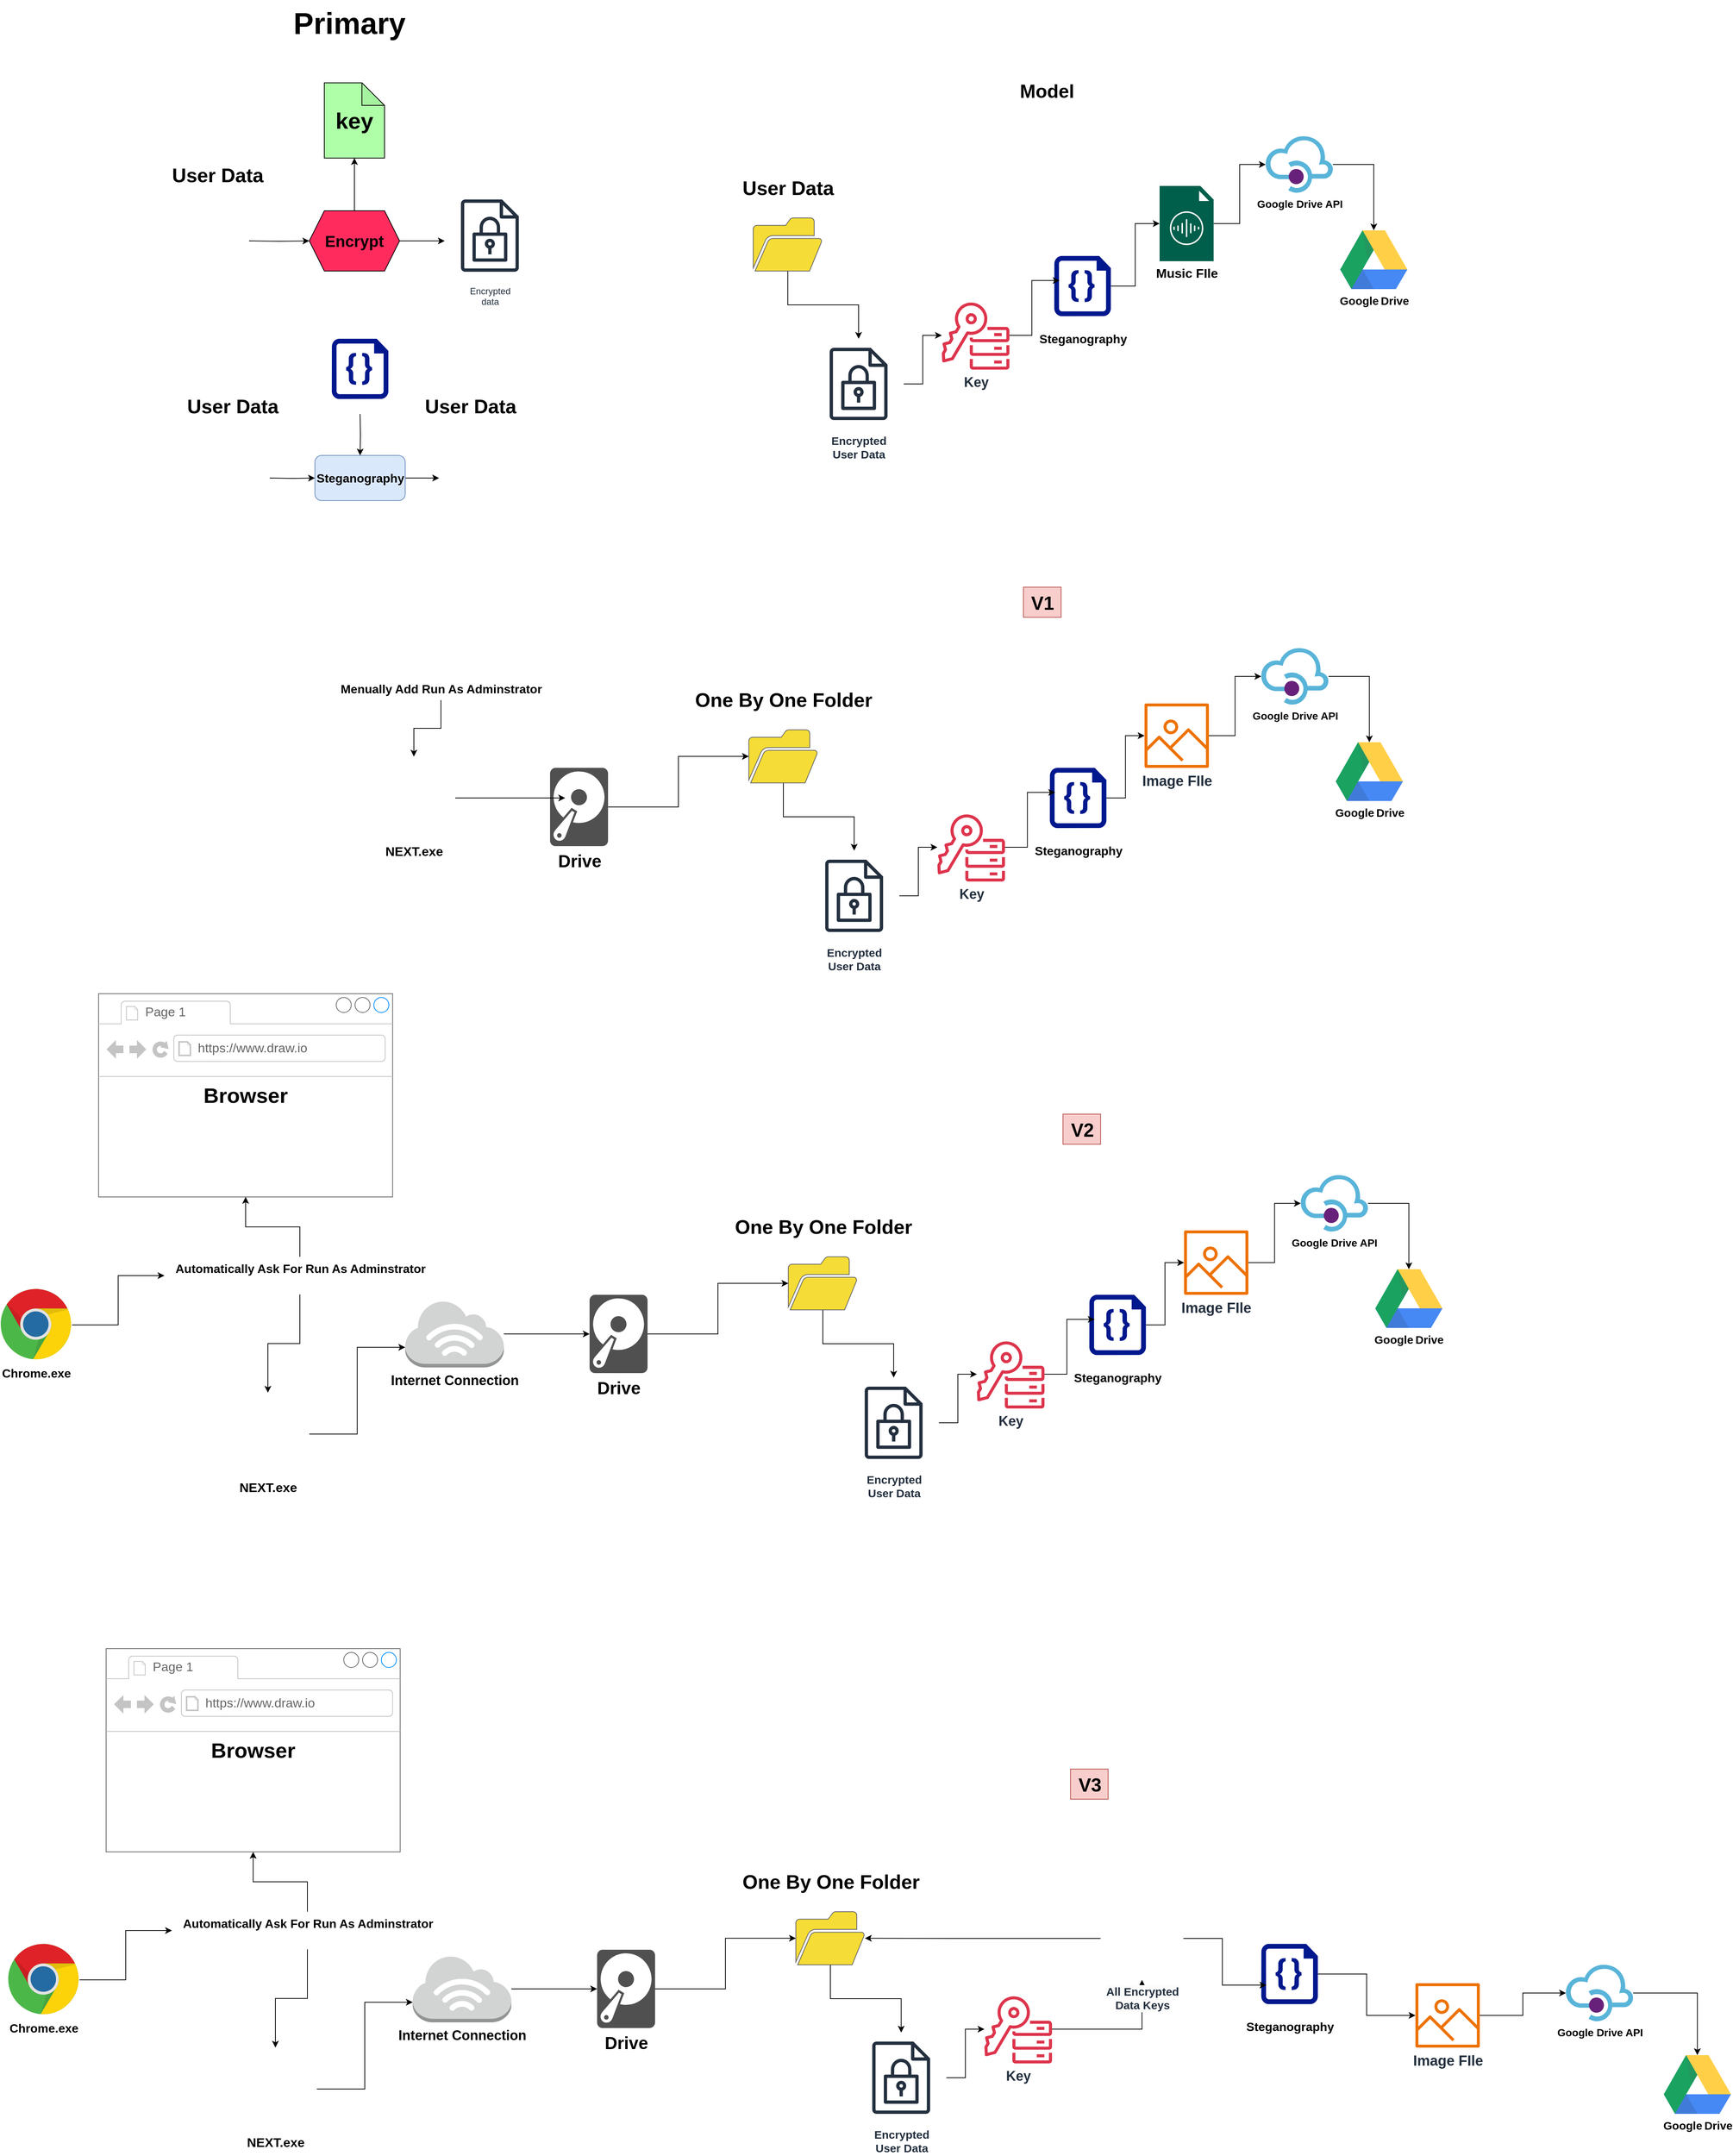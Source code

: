 <mxfile version="22.0.7" type="device">
  <diagram name="Page-1" id="-clLf1eDEEkG6juFfl46">
    <mxGraphModel dx="2788" dy="2098" grid="1" gridSize="10" guides="1" tooltips="1" connect="1" arrows="1" fold="1" page="1" pageScale="1" pageWidth="850" pageHeight="1100" math="0" shadow="0">
      <root>
        <mxCell id="0" />
        <mxCell id="1" parent="0" />
        <mxCell id="Fi1VEAa8KatOQCvsPIws-4" style="edgeStyle=orthogonalEdgeStyle;rounded=0;orthogonalLoop=1;jettySize=auto;html=1;exitX=1;exitY=0.5;exitDx=0;exitDy=0;entryX=0;entryY=0.5;entryDx=0;entryDy=0;" parent="1" target="Fi1VEAa8KatOQCvsPIws-3" edge="1">
          <mxGeometry relative="1" as="geometry">
            <mxPoint x="260" y="150" as="sourcePoint" />
          </mxGeometry>
        </mxCell>
        <mxCell id="Fi1VEAa8KatOQCvsPIws-5" style="edgeStyle=orthogonalEdgeStyle;rounded=0;orthogonalLoop=1;jettySize=auto;html=1;" parent="1" source="Fi1VEAa8KatOQCvsPIws-3" edge="1">
          <mxGeometry relative="1" as="geometry">
            <mxPoint x="400" y="40" as="targetPoint" />
          </mxGeometry>
        </mxCell>
        <mxCell id="-OoPqi2KjpX0J7DmixHS-4" value="" style="edgeStyle=orthogonalEdgeStyle;rounded=0;orthogonalLoop=1;jettySize=auto;html=1;" parent="1" source="Fi1VEAa8KatOQCvsPIws-3" edge="1">
          <mxGeometry relative="1" as="geometry">
            <mxPoint x="520.0" y="150" as="targetPoint" />
          </mxGeometry>
        </mxCell>
        <mxCell id="Fi1VEAa8KatOQCvsPIws-3" value="&lt;font style=&quot;font-size: 21px;&quot;&gt;&lt;b&gt;Encrypt&lt;/b&gt;&lt;/font&gt;" style="shape=hexagon;perimeter=hexagonPerimeter2;whiteSpace=wrap;html=1;fixedSize=1;fillColor=#FF2B5D;" parent="1" vertex="1">
          <mxGeometry x="340" y="110" width="120" height="80" as="geometry" />
        </mxCell>
        <mxCell id="Fi1VEAa8KatOQCvsPIws-8" value="&lt;font style=&quot;font-size: 30px;&quot;&gt;&lt;b&gt;key&lt;/b&gt;&lt;/font&gt;" style="shape=note;whiteSpace=wrap;html=1;backgroundOutline=1;darkOpacity=0.05;fillColor=#AEFFA8;" parent="1" vertex="1">
          <mxGeometry x="360" y="-60" width="80" height="100" as="geometry" />
        </mxCell>
        <mxCell id="-OoPqi2KjpX0J7DmixHS-9" value="" style="edgeStyle=orthogonalEdgeStyle;rounded=0;orthogonalLoop=1;jettySize=auto;html=1;" parent="1" target="-OoPqi2KjpX0J7DmixHS-8" edge="1">
          <mxGeometry relative="1" as="geometry">
            <mxPoint x="287.5" y="465" as="sourcePoint" />
          </mxGeometry>
        </mxCell>
        <mxCell id="-OoPqi2KjpX0J7DmixHS-10" value="" style="edgeStyle=orthogonalEdgeStyle;rounded=0;orthogonalLoop=1;jettySize=auto;html=1;" parent="1" target="-OoPqi2KjpX0J7DmixHS-8" edge="1">
          <mxGeometry relative="1" as="geometry">
            <mxPoint x="407.5" y="380" as="sourcePoint" />
          </mxGeometry>
        </mxCell>
        <mxCell id="-OoPqi2KjpX0J7DmixHS-12" value="" style="edgeStyle=orthogonalEdgeStyle;rounded=0;orthogonalLoop=1;jettySize=auto;html=1;" parent="1" source="-OoPqi2KjpX0J7DmixHS-8" edge="1">
          <mxGeometry relative="1" as="geometry">
            <mxPoint x="512.5" y="465" as="targetPoint" />
          </mxGeometry>
        </mxCell>
        <mxCell id="-OoPqi2KjpX0J7DmixHS-8" value="&lt;b&gt;&lt;font style=&quot;font-size: 16px;&quot;&gt;Steganography&lt;/font&gt;&lt;/b&gt;" style="rounded=1;whiteSpace=wrap;html=1;fillColor=#dae8fc;strokeColor=#6c8ebf;" parent="1" vertex="1">
          <mxGeometry x="347.5" y="435" width="120" height="60" as="geometry" />
        </mxCell>
        <mxCell id="-OoPqi2KjpX0J7DmixHS-13" value="" style="shape=image;html=1;verticalAlign=top;verticalLabelPosition=bottom;labelBackgroundColor=#ffffff;imageAspect=0;aspect=fixed;image=https://cdn2.iconfinder.com/data/icons/boxicons-solid-vol-2/24/bxs-file-png-128.png" parent="1" vertex="1">
          <mxGeometry x="159.5" y="77" width="128" height="128" as="geometry" />
        </mxCell>
        <mxCell id="-OoPqi2KjpX0J7DmixHS-14" value="&lt;font style=&quot;font-size: 26px;&quot;&gt;&lt;b&gt;User Data&lt;/b&gt;&lt;/font&gt;" style="text;html=1;align=center;verticalAlign=middle;resizable=0;points=[];autosize=1;strokeColor=none;fillColor=none;" parent="1" vertex="1">
          <mxGeometry x="147.5" y="43" width="140" height="40" as="geometry" />
        </mxCell>
        <mxCell id="-OoPqi2KjpX0J7DmixHS-16" value="Encrypted&#xa;data" style="sketch=0;outlineConnect=0;fontColor=#232F3E;gradientColor=none;strokeColor=#232F3E;fillColor=#ffffff;dashed=0;verticalLabelPosition=bottom;verticalAlign=top;align=center;html=1;fontSize=12;fontStyle=0;aspect=fixed;shape=mxgraph.aws4.resourceIcon;resIcon=mxgraph.aws4.encrypted_data;" parent="1" vertex="1">
          <mxGeometry x="520" y="83" width="120" height="120" as="geometry" />
        </mxCell>
        <mxCell id="-OoPqi2KjpX0J7DmixHS-19" value="" style="shape=image;html=1;verticalAlign=top;verticalLabelPosition=bottom;labelBackgroundColor=#ffffff;imageAspect=0;aspect=fixed;image=https://cdn2.iconfinder.com/data/icons/boxicons-solid-vol-2/24/bxs-file-png-128.png" parent="1" vertex="1">
          <mxGeometry x="180" y="390" width="128" height="128" as="geometry" />
        </mxCell>
        <mxCell id="-OoPqi2KjpX0J7DmixHS-20" value="&lt;font style=&quot;font-size: 26px;&quot;&gt;&lt;b&gt;User Data&lt;/b&gt;&lt;/font&gt;" style="text;html=1;align=center;verticalAlign=middle;resizable=0;points=[];autosize=1;strokeColor=none;fillColor=none;" parent="1" vertex="1">
          <mxGeometry x="168" y="350" width="140" height="40" as="geometry" />
        </mxCell>
        <mxCell id="-OoPqi2KjpX0J7DmixHS-21" value="" style="sketch=0;aspect=fixed;pointerEvents=1;shadow=0;dashed=0;html=1;strokeColor=none;labelPosition=center;verticalLabelPosition=bottom;verticalAlign=top;align=center;fillColor=#00188D;shape=mxgraph.azure.code_file" parent="1" vertex="1">
          <mxGeometry x="369.9" y="280" width="75.2" height="80" as="geometry" />
        </mxCell>
        <mxCell id="-OoPqi2KjpX0J7DmixHS-22" value="" style="shape=image;html=1;verticalAlign=top;verticalLabelPosition=bottom;labelBackgroundColor=#ffffff;imageAspect=0;aspect=fixed;image=https://cdn2.iconfinder.com/data/icons/boxicons-solid-vol-2/24/bxs-file-png-128.png" parent="1" vertex="1">
          <mxGeometry x="496" y="390" width="128" height="128" as="geometry" />
        </mxCell>
        <mxCell id="-OoPqi2KjpX0J7DmixHS-23" value="&lt;font style=&quot;font-size: 26px;&quot;&gt;&lt;b&gt;User Data&lt;/b&gt;&lt;/font&gt;" style="text;html=1;align=center;verticalAlign=middle;resizable=0;points=[];autosize=1;strokeColor=none;fillColor=none;" parent="1" vertex="1">
          <mxGeometry x="484" y="350" width="140" height="40" as="geometry" />
        </mxCell>
        <mxCell id="-OoPqi2KjpX0J7DmixHS-24" value="&lt;span style=&quot;font-size: 25px;&quot;&gt;&lt;b&gt;Model&lt;br&gt;&lt;/b&gt;&lt;/span&gt;" style="text;html=1;align=center;verticalAlign=middle;resizable=0;points=[];autosize=1;strokeColor=none;fillColor=none;" parent="1" vertex="1">
          <mxGeometry x="1270" y="-70" width="100" height="40" as="geometry" />
        </mxCell>
        <mxCell id="-OoPqi2KjpX0J7DmixHS-27" value="&lt;font style=&quot;font-size: 26px;&quot;&gt;&lt;b&gt;User Data&lt;/b&gt;&lt;/font&gt;" style="text;html=1;align=center;verticalAlign=middle;resizable=0;points=[];autosize=1;strokeColor=none;fillColor=none;" parent="1" vertex="1">
          <mxGeometry x="905.9" y="60" width="140" height="40" as="geometry" />
        </mxCell>
        <mxCell id="B8PgsjI4pzTaqiPIlNJ4-8" style="edgeStyle=orthogonalEdgeStyle;rounded=0;orthogonalLoop=1;jettySize=auto;html=1;" parent="1" source="-OoPqi2KjpX0J7DmixHS-28" target="B8PgsjI4pzTaqiPIlNJ4-2" edge="1">
          <mxGeometry relative="1" as="geometry" />
        </mxCell>
        <mxCell id="-OoPqi2KjpX0J7DmixHS-28" value="&lt;b style=&quot;font-size: 15px;&quot;&gt;Encrypted&lt;br&gt;User Data&lt;br&gt;&lt;/b&gt;" style="sketch=0;outlineConnect=0;fontColor=#232F3E;gradientColor=none;strokeColor=#232F3E;fillColor=#ffffff;dashed=0;verticalLabelPosition=bottom;verticalAlign=top;align=center;html=1;fontSize=12;fontStyle=0;aspect=fixed;shape=mxgraph.aws4.resourceIcon;resIcon=mxgraph.aws4.encrypted_data;" parent="1" vertex="1">
          <mxGeometry x="1010" y="280" width="120" height="120" as="geometry" />
        </mxCell>
        <mxCell id="B8PgsjI4pzTaqiPIlNJ4-11" style="edgeStyle=orthogonalEdgeStyle;rounded=0;orthogonalLoop=1;jettySize=auto;html=1;" parent="1" source="-OoPqi2KjpX0J7DmixHS-30" target="B8PgsjI4pzTaqiPIlNJ4-10" edge="1">
          <mxGeometry relative="1" as="geometry" />
        </mxCell>
        <mxCell id="-OoPqi2KjpX0J7DmixHS-30" value="&lt;br&gt;&lt;b style=&quot;border-color: var(--border-color); color: rgb(0, 0, 0); font-family: Helvetica; font-size: 12px; font-style: normal; font-variant-ligatures: normal; font-variant-caps: normal; letter-spacing: normal; orphans: 2; text-align: center; text-indent: 0px; text-transform: none; widows: 2; word-spacing: 0px; -webkit-text-stroke-width: 0px; background-color: rgb(251, 251, 251); text-decoration-thickness: initial; text-decoration-style: initial; text-decoration-color: initial;&quot;&gt;&lt;font style=&quot;border-color: var(--border-color); font-size: 16px;&quot;&gt;Steganography&lt;/font&gt;&lt;/b&gt;" style="sketch=0;aspect=fixed;pointerEvents=1;shadow=0;dashed=0;html=1;strokeColor=none;labelPosition=center;verticalLabelPosition=bottom;verticalAlign=top;align=center;fillColor=#00188D;shape=mxgraph.azure.code_file" parent="1" vertex="1">
          <mxGeometry x="1330" y="170" width="75.2" height="80" as="geometry" />
        </mxCell>
        <mxCell id="B8PgsjI4pzTaqiPIlNJ4-9" style="edgeStyle=orthogonalEdgeStyle;rounded=0;orthogonalLoop=1;jettySize=auto;html=1;entryX=0.094;entryY=0.408;entryDx=0;entryDy=0;entryPerimeter=0;" parent="1" source="B8PgsjI4pzTaqiPIlNJ4-2" target="-OoPqi2KjpX0J7DmixHS-30" edge="1">
          <mxGeometry relative="1" as="geometry">
            <mxPoint x="1225.5" y="130" as="targetPoint" />
          </mxGeometry>
        </mxCell>
        <mxCell id="B8PgsjI4pzTaqiPIlNJ4-2" value="&lt;span style=&quot;font-size: 18px;&quot;&gt;&lt;b&gt;Key&lt;/b&gt;&lt;/span&gt;" style="sketch=0;outlineConnect=0;fontColor=#232F3E;gradientColor=none;fillColor=#DD344C;strokeColor=none;dashed=0;verticalLabelPosition=bottom;verticalAlign=top;align=center;html=1;fontSize=12;fontStyle=0;aspect=fixed;pointerEvents=1;shape=mxgraph.aws4.key_management_service_external_key_store;" parent="1" vertex="1">
          <mxGeometry x="1180" y="230" width="91" height="91" as="geometry" />
        </mxCell>
        <mxCell id="m_yjS75Oey8v7s3om1p4-1" style="edgeStyle=orthogonalEdgeStyle;rounded=0;orthogonalLoop=1;jettySize=auto;html=1;" parent="1" source="B8PgsjI4pzTaqiPIlNJ4-10" target="B8PgsjI4pzTaqiPIlNJ4-12" edge="1">
          <mxGeometry relative="1" as="geometry" />
        </mxCell>
        <mxCell id="B8PgsjI4pzTaqiPIlNJ4-10" value="&lt;b&gt;&lt;font style=&quot;font-size: 17px;&quot;&gt;Music FIle&lt;/font&gt;&lt;/b&gt;" style="sketch=0;pointerEvents=1;shadow=0;dashed=0;html=1;strokeColor=none;fillColor=#005F4B;labelPosition=center;verticalLabelPosition=bottom;verticalAlign=top;align=center;outlineConnect=0;shape=mxgraph.veeam2.audio_file;" parent="1" vertex="1">
          <mxGeometry x="1470" y="77" width="71.79" height="100" as="geometry" />
        </mxCell>
        <mxCell id="m_yjS75Oey8v7s3om1p4-3" style="edgeStyle=orthogonalEdgeStyle;rounded=0;orthogonalLoop=1;jettySize=auto;html=1;" parent="1" source="B8PgsjI4pzTaqiPIlNJ4-12" target="m_yjS75Oey8v7s3om1p4-2" edge="1">
          <mxGeometry relative="1" as="geometry" />
        </mxCell>
        <mxCell id="B8PgsjI4pzTaqiPIlNJ4-12" value="&lt;b&gt;&lt;font style=&quot;font-size: 14px;&quot;&gt;Google Drive API&lt;/font&gt;&lt;/b&gt;" style="image;sketch=0;aspect=fixed;html=1;points=[];align=center;fontSize=12;image=img/lib/mscae/API_Management.svg;" parent="1" vertex="1">
          <mxGeometry x="1611" y="11" width="89.29" height="75" as="geometry" />
        </mxCell>
        <mxCell id="m_yjS75Oey8v7s3om1p4-2" value="&lt;b&gt;&lt;font style=&quot;font-size: 15px;&quot;&gt;Google&lt;/font&gt;&lt;font size=&quot;1&quot; style=&quot;&quot;&gt; &lt;/font&gt;&lt;font style=&quot;font-size: 15px;&quot;&gt;Drive&lt;/font&gt;&lt;/b&gt;" style="dashed=0;outlineConnect=0;html=1;align=center;labelPosition=center;verticalLabelPosition=bottom;verticalAlign=top;shape=mxgraph.weblogos.google_drive" parent="1" vertex="1">
          <mxGeometry x="1710" y="136" width="89.3" height="78" as="geometry" />
        </mxCell>
        <mxCell id="u2ZIEMa_aCcwXYJDqzPm-2" style="edgeStyle=orthogonalEdgeStyle;rounded=0;orthogonalLoop=1;jettySize=auto;html=1;" parent="1" source="u2ZIEMa_aCcwXYJDqzPm-1" target="-OoPqi2KjpX0J7DmixHS-28" edge="1">
          <mxGeometry relative="1" as="geometry" />
        </mxCell>
        <mxCell id="u2ZIEMa_aCcwXYJDqzPm-1" value="" style="sketch=0;pointerEvents=1;shadow=0;dashed=0;html=1;strokeColor=#666666;fillColor=#F5DC36;labelPosition=center;verticalLabelPosition=bottom;verticalAlign=top;outlineConnect=0;align=center;shape=mxgraph.office.concepts.folder_open;fontColor=#333333;" parent="1" vertex="1">
          <mxGeometry x="930" y="119.5" width="91.81" height="70.5" as="geometry" />
        </mxCell>
        <mxCell id="R-Ji7351PkL93z1LYaUc-1" value="&lt;span style=&quot;font-size: 25px;&quot;&gt;&lt;b&gt;V1&lt;br&gt;&lt;/b&gt;&lt;/span&gt;" style="text;html=1;align=center;verticalAlign=middle;resizable=0;points=[];autosize=1;strokeColor=#b85450;fillColor=#f8cecc;" parent="1" vertex="1">
          <mxGeometry x="1289.1" y="610" width="50" height="40" as="geometry" />
        </mxCell>
        <mxCell id="R-Ji7351PkL93z1LYaUc-2" value="&lt;span style=&quot;font-size: 26px;&quot;&gt;&lt;b&gt;One By One Folder&lt;/b&gt;&lt;/span&gt;" style="text;html=1;align=center;verticalAlign=middle;resizable=0;points=[];autosize=1;strokeColor=none;fillColor=none;" parent="1" vertex="1">
          <mxGeometry x="840" y="740" width="260" height="40" as="geometry" />
        </mxCell>
        <mxCell id="R-Ji7351PkL93z1LYaUc-3" style="edgeStyle=orthogonalEdgeStyle;rounded=0;orthogonalLoop=1;jettySize=auto;html=1;" parent="1" source="R-Ji7351PkL93z1LYaUc-4" target="R-Ji7351PkL93z1LYaUc-8" edge="1">
          <mxGeometry relative="1" as="geometry" />
        </mxCell>
        <mxCell id="R-Ji7351PkL93z1LYaUc-4" value="&lt;b style=&quot;font-size: 15px;&quot;&gt;Encrypted&lt;br&gt;User Data&lt;br&gt;&lt;/b&gt;" style="sketch=0;outlineConnect=0;fontColor=#232F3E;gradientColor=none;strokeColor=#232F3E;fillColor=#ffffff;dashed=0;verticalLabelPosition=bottom;verticalAlign=top;align=center;html=1;fontSize=12;fontStyle=0;aspect=fixed;shape=mxgraph.aws4.resourceIcon;resIcon=mxgraph.aws4.encrypted_data;" parent="1" vertex="1">
          <mxGeometry x="1004.1" y="960" width="120" height="120" as="geometry" />
        </mxCell>
        <mxCell id="R-Ji7351PkL93z1LYaUc-20" style="edgeStyle=orthogonalEdgeStyle;rounded=0;orthogonalLoop=1;jettySize=auto;html=1;" parent="1" source="R-Ji7351PkL93z1LYaUc-6" target="R-Ji7351PkL93z1LYaUc-18" edge="1">
          <mxGeometry relative="1" as="geometry" />
        </mxCell>
        <mxCell id="R-Ji7351PkL93z1LYaUc-6" value="&lt;br&gt;&lt;b style=&quot;border-color: var(--border-color); color: rgb(0, 0, 0); font-family: Helvetica; font-size: 12px; font-style: normal; font-variant-ligatures: normal; font-variant-caps: normal; letter-spacing: normal; orphans: 2; text-align: center; text-indent: 0px; text-transform: none; widows: 2; word-spacing: 0px; -webkit-text-stroke-width: 0px; background-color: rgb(251, 251, 251); text-decoration-thickness: initial; text-decoration-style: initial; text-decoration-color: initial;&quot;&gt;&lt;font style=&quot;border-color: var(--border-color); font-size: 16px;&quot;&gt;Steganography&lt;/font&gt;&lt;/b&gt;" style="sketch=0;aspect=fixed;pointerEvents=1;shadow=0;dashed=0;html=1;strokeColor=none;labelPosition=center;verticalLabelPosition=bottom;verticalAlign=top;align=center;fillColor=#00188D;shape=mxgraph.azure.code_file" parent="1" vertex="1">
          <mxGeometry x="1324.1" y="850" width="75.2" height="80" as="geometry" />
        </mxCell>
        <mxCell id="R-Ji7351PkL93z1LYaUc-7" style="edgeStyle=orthogonalEdgeStyle;rounded=0;orthogonalLoop=1;jettySize=auto;html=1;entryX=0.094;entryY=0.408;entryDx=0;entryDy=0;entryPerimeter=0;" parent="1" source="R-Ji7351PkL93z1LYaUc-8" target="R-Ji7351PkL93z1LYaUc-6" edge="1">
          <mxGeometry relative="1" as="geometry">
            <mxPoint x="1219.6" y="810" as="targetPoint" />
          </mxGeometry>
        </mxCell>
        <mxCell id="R-Ji7351PkL93z1LYaUc-8" value="&lt;span style=&quot;font-size: 18px;&quot;&gt;&lt;b&gt;Key&lt;/b&gt;&lt;/span&gt;" style="sketch=0;outlineConnect=0;fontColor=#232F3E;gradientColor=none;fillColor=#DD344C;strokeColor=none;dashed=0;verticalLabelPosition=bottom;verticalAlign=top;align=center;html=1;fontSize=12;fontStyle=0;aspect=fixed;pointerEvents=1;shape=mxgraph.aws4.key_management_service_external_key_store;" parent="1" vertex="1">
          <mxGeometry x="1174.1" y="910" width="91" height="91" as="geometry" />
        </mxCell>
        <mxCell id="R-Ji7351PkL93z1LYaUc-11" style="edgeStyle=orthogonalEdgeStyle;rounded=0;orthogonalLoop=1;jettySize=auto;html=1;" parent="1" source="R-Ji7351PkL93z1LYaUc-12" target="R-Ji7351PkL93z1LYaUc-13" edge="1">
          <mxGeometry relative="1" as="geometry" />
        </mxCell>
        <mxCell id="R-Ji7351PkL93z1LYaUc-12" value="&lt;b&gt;&lt;font style=&quot;font-size: 14px;&quot;&gt;Google Drive API&lt;/font&gt;&lt;/b&gt;" style="image;sketch=0;aspect=fixed;html=1;points=[];align=center;fontSize=12;image=img/lib/mscae/API_Management.svg;" parent="1" vertex="1">
          <mxGeometry x="1605.1" y="691" width="89.29" height="75" as="geometry" />
        </mxCell>
        <mxCell id="R-Ji7351PkL93z1LYaUc-13" value="&lt;b&gt;&lt;font style=&quot;font-size: 15px;&quot;&gt;Google&lt;/font&gt;&lt;font size=&quot;1&quot; style=&quot;&quot;&gt; &lt;/font&gt;&lt;font style=&quot;font-size: 15px;&quot;&gt;Drive&lt;/font&gt;&lt;/b&gt;" style="dashed=0;outlineConnect=0;html=1;align=center;labelPosition=center;verticalLabelPosition=bottom;verticalAlign=top;shape=mxgraph.weblogos.google_drive" parent="1" vertex="1">
          <mxGeometry x="1704.1" y="816" width="89.3" height="78" as="geometry" />
        </mxCell>
        <mxCell id="R-Ji7351PkL93z1LYaUc-14" style="edgeStyle=orthogonalEdgeStyle;rounded=0;orthogonalLoop=1;jettySize=auto;html=1;" parent="1" source="R-Ji7351PkL93z1LYaUc-15" target="R-Ji7351PkL93z1LYaUc-4" edge="1">
          <mxGeometry relative="1" as="geometry" />
        </mxCell>
        <mxCell id="R-Ji7351PkL93z1LYaUc-15" value="" style="sketch=0;pointerEvents=1;shadow=0;dashed=0;html=1;strokeColor=#666666;fillColor=#F5DC36;labelPosition=center;verticalLabelPosition=bottom;verticalAlign=top;outlineConnect=0;align=center;shape=mxgraph.office.concepts.folder_open;fontColor=#333333;" parent="1" vertex="1">
          <mxGeometry x="924.1" y="799.5" width="91.81" height="70.5" as="geometry" />
        </mxCell>
        <mxCell id="R-Ji7351PkL93z1LYaUc-17" style="edgeStyle=orthogonalEdgeStyle;rounded=0;orthogonalLoop=1;jettySize=auto;html=1;" parent="1" source="R-Ji7351PkL93z1LYaUc-16" target="R-Ji7351PkL93z1LYaUc-15" edge="1">
          <mxGeometry relative="1" as="geometry" />
        </mxCell>
        <mxCell id="R-Ji7351PkL93z1LYaUc-16" value="&lt;b&gt;&lt;font style=&quot;font-size: 23px;&quot;&gt;Drive&lt;/font&gt;&lt;/b&gt;" style="sketch=0;pointerEvents=1;shadow=0;dashed=0;html=1;strokeColor=none;fillColor=#505050;labelPosition=center;verticalLabelPosition=bottom;verticalAlign=top;outlineConnect=0;align=center;shape=mxgraph.office.devices.hard_disk;" parent="1" vertex="1">
          <mxGeometry x="660" y="850" width="77.04" height="104" as="geometry" />
        </mxCell>
        <mxCell id="R-Ji7351PkL93z1LYaUc-21" style="edgeStyle=orthogonalEdgeStyle;rounded=0;orthogonalLoop=1;jettySize=auto;html=1;" parent="1" source="R-Ji7351PkL93z1LYaUc-18" target="R-Ji7351PkL93z1LYaUc-12" edge="1">
          <mxGeometry relative="1" as="geometry" />
        </mxCell>
        <mxCell id="R-Ji7351PkL93z1LYaUc-18" value="&lt;b&gt;&lt;font style=&quot;font-size: 19px;&quot;&gt;Image FIle&lt;/font&gt;&lt;/b&gt;" style="sketch=0;outlineConnect=0;fontColor=#232F3E;gradientColor=none;fillColor=#ED7100;strokeColor=none;dashed=0;verticalLabelPosition=bottom;verticalAlign=top;align=center;html=1;fontSize=12;fontStyle=0;aspect=fixed;pointerEvents=1;shape=mxgraph.aws4.container_registry_image;" parent="1" vertex="1">
          <mxGeometry x="1450" y="764.5" width="85.5" height="85.5" as="geometry" />
        </mxCell>
        <mxCell id="R-Ji7351PkL93z1LYaUc-24" value="&lt;span style=&quot;font-size: 25px;&quot;&gt;&lt;b&gt;V2&lt;br&gt;&lt;/b&gt;&lt;/span&gt;" style="text;html=1;align=center;verticalAlign=middle;resizable=0;points=[];autosize=1;strokeColor=#b85450;fillColor=#f8cecc;" parent="1" vertex="1">
          <mxGeometry x="1341.6" y="1310" width="50" height="40" as="geometry" />
        </mxCell>
        <mxCell id="R-Ji7351PkL93z1LYaUc-25" value="&lt;span style=&quot;font-size: 26px;&quot;&gt;&lt;b&gt;One By One Folder&lt;/b&gt;&lt;/span&gt;" style="text;html=1;align=center;verticalAlign=middle;resizable=0;points=[];autosize=1;strokeColor=none;fillColor=none;" parent="1" vertex="1">
          <mxGeometry x="892.5" y="1440" width="260" height="40" as="geometry" />
        </mxCell>
        <mxCell id="R-Ji7351PkL93z1LYaUc-26" style="edgeStyle=orthogonalEdgeStyle;rounded=0;orthogonalLoop=1;jettySize=auto;html=1;" parent="1" source="R-Ji7351PkL93z1LYaUc-27" target="R-Ji7351PkL93z1LYaUc-31" edge="1">
          <mxGeometry relative="1" as="geometry" />
        </mxCell>
        <mxCell id="R-Ji7351PkL93z1LYaUc-27" value="&lt;b style=&quot;font-size: 15px;&quot;&gt;Encrypted&lt;br&gt;User Data&lt;br&gt;&lt;/b&gt;" style="sketch=0;outlineConnect=0;fontColor=#232F3E;gradientColor=none;strokeColor=#232F3E;fillColor=#ffffff;dashed=0;verticalLabelPosition=bottom;verticalAlign=top;align=center;html=1;fontSize=12;fontStyle=0;aspect=fixed;shape=mxgraph.aws4.resourceIcon;resIcon=mxgraph.aws4.encrypted_data;" parent="1" vertex="1">
          <mxGeometry x="1056.6" y="1660" width="120" height="120" as="geometry" />
        </mxCell>
        <mxCell id="R-Ji7351PkL93z1LYaUc-28" style="edgeStyle=orthogonalEdgeStyle;rounded=0;orthogonalLoop=1;jettySize=auto;html=1;" parent="1" source="R-Ji7351PkL93z1LYaUc-29" target="R-Ji7351PkL93z1LYaUc-40" edge="1">
          <mxGeometry relative="1" as="geometry" />
        </mxCell>
        <mxCell id="R-Ji7351PkL93z1LYaUc-29" value="&lt;br&gt;&lt;b style=&quot;border-color: var(--border-color); color: rgb(0, 0, 0); font-family: Helvetica; font-size: 12px; font-style: normal; font-variant-ligatures: normal; font-variant-caps: normal; letter-spacing: normal; orphans: 2; text-align: center; text-indent: 0px; text-transform: none; widows: 2; word-spacing: 0px; -webkit-text-stroke-width: 0px; background-color: rgb(251, 251, 251); text-decoration-thickness: initial; text-decoration-style: initial; text-decoration-color: initial;&quot;&gt;&lt;font style=&quot;border-color: var(--border-color); font-size: 16px;&quot;&gt;Steganography&lt;/font&gt;&lt;/b&gt;" style="sketch=0;aspect=fixed;pointerEvents=1;shadow=0;dashed=0;html=1;strokeColor=none;labelPosition=center;verticalLabelPosition=bottom;verticalAlign=top;align=center;fillColor=#00188D;shape=mxgraph.azure.code_file" parent="1" vertex="1">
          <mxGeometry x="1376.6" y="1550" width="75.2" height="80" as="geometry" />
        </mxCell>
        <mxCell id="R-Ji7351PkL93z1LYaUc-30" style="edgeStyle=orthogonalEdgeStyle;rounded=0;orthogonalLoop=1;jettySize=auto;html=1;entryX=0.094;entryY=0.408;entryDx=0;entryDy=0;entryPerimeter=0;" parent="1" source="R-Ji7351PkL93z1LYaUc-31" target="R-Ji7351PkL93z1LYaUc-29" edge="1">
          <mxGeometry relative="1" as="geometry">
            <mxPoint x="1272.1" y="1510" as="targetPoint" />
          </mxGeometry>
        </mxCell>
        <mxCell id="R-Ji7351PkL93z1LYaUc-31" value="&lt;span style=&quot;font-size: 18px;&quot;&gt;&lt;b&gt;Key&lt;/b&gt;&lt;/span&gt;" style="sketch=0;outlineConnect=0;fontColor=#232F3E;gradientColor=none;fillColor=#DD344C;strokeColor=none;dashed=0;verticalLabelPosition=bottom;verticalAlign=top;align=center;html=1;fontSize=12;fontStyle=0;aspect=fixed;pointerEvents=1;shape=mxgraph.aws4.key_management_service_external_key_store;" parent="1" vertex="1">
          <mxGeometry x="1226.6" y="1610" width="91" height="91" as="geometry" />
        </mxCell>
        <mxCell id="R-Ji7351PkL93z1LYaUc-32" style="edgeStyle=orthogonalEdgeStyle;rounded=0;orthogonalLoop=1;jettySize=auto;html=1;" parent="1" source="R-Ji7351PkL93z1LYaUc-33" target="R-Ji7351PkL93z1LYaUc-34" edge="1">
          <mxGeometry relative="1" as="geometry" />
        </mxCell>
        <mxCell id="R-Ji7351PkL93z1LYaUc-33" value="&lt;b&gt;&lt;font style=&quot;font-size: 14px;&quot;&gt;Google Drive API&lt;/font&gt;&lt;/b&gt;" style="image;sketch=0;aspect=fixed;html=1;points=[];align=center;fontSize=12;image=img/lib/mscae/API_Management.svg;" parent="1" vertex="1">
          <mxGeometry x="1657.6" y="1391" width="89.29" height="75" as="geometry" />
        </mxCell>
        <mxCell id="R-Ji7351PkL93z1LYaUc-34" value="&lt;b&gt;&lt;font style=&quot;font-size: 15px;&quot;&gt;Google&lt;/font&gt;&lt;font size=&quot;1&quot; style=&quot;&quot;&gt; &lt;/font&gt;&lt;font style=&quot;font-size: 15px;&quot;&gt;Drive&lt;/font&gt;&lt;/b&gt;" style="dashed=0;outlineConnect=0;html=1;align=center;labelPosition=center;verticalLabelPosition=bottom;verticalAlign=top;shape=mxgraph.weblogos.google_drive" parent="1" vertex="1">
          <mxGeometry x="1756.6" y="1516" width="89.3" height="78" as="geometry" />
        </mxCell>
        <mxCell id="R-Ji7351PkL93z1LYaUc-35" style="edgeStyle=orthogonalEdgeStyle;rounded=0;orthogonalLoop=1;jettySize=auto;html=1;" parent="1" source="R-Ji7351PkL93z1LYaUc-36" target="R-Ji7351PkL93z1LYaUc-27" edge="1">
          <mxGeometry relative="1" as="geometry" />
        </mxCell>
        <mxCell id="R-Ji7351PkL93z1LYaUc-36" value="" style="sketch=0;pointerEvents=1;shadow=0;dashed=0;html=1;strokeColor=#666666;fillColor=#F5DC36;labelPosition=center;verticalLabelPosition=bottom;verticalAlign=top;outlineConnect=0;align=center;shape=mxgraph.office.concepts.folder_open;fontColor=#333333;" parent="1" vertex="1">
          <mxGeometry x="976.6" y="1499.5" width="91.81" height="70.5" as="geometry" />
        </mxCell>
        <mxCell id="R-Ji7351PkL93z1LYaUc-37" style="edgeStyle=orthogonalEdgeStyle;rounded=0;orthogonalLoop=1;jettySize=auto;html=1;" parent="1" source="R-Ji7351PkL93z1LYaUc-38" target="R-Ji7351PkL93z1LYaUc-36" edge="1">
          <mxGeometry relative="1" as="geometry" />
        </mxCell>
        <mxCell id="R-Ji7351PkL93z1LYaUc-38" value="&lt;b&gt;&lt;font style=&quot;font-size: 23px;&quot;&gt;Drive&lt;/font&gt;&lt;/b&gt;" style="sketch=0;pointerEvents=1;shadow=0;dashed=0;html=1;strokeColor=none;fillColor=#505050;labelPosition=center;verticalLabelPosition=bottom;verticalAlign=top;outlineConnect=0;align=center;shape=mxgraph.office.devices.hard_disk;" parent="1" vertex="1">
          <mxGeometry x="712.5" y="1550" width="77.04" height="104" as="geometry" />
        </mxCell>
        <mxCell id="R-Ji7351PkL93z1LYaUc-39" style="edgeStyle=orthogonalEdgeStyle;rounded=0;orthogonalLoop=1;jettySize=auto;html=1;" parent="1" source="R-Ji7351PkL93z1LYaUc-40" target="R-Ji7351PkL93z1LYaUc-33" edge="1">
          <mxGeometry relative="1" as="geometry" />
        </mxCell>
        <mxCell id="R-Ji7351PkL93z1LYaUc-40" value="&lt;b&gt;&lt;font style=&quot;font-size: 19px;&quot;&gt;Image FIle&lt;/font&gt;&lt;/b&gt;" style="sketch=0;outlineConnect=0;fontColor=#232F3E;gradientColor=none;fillColor=#ED7100;strokeColor=none;dashed=0;verticalLabelPosition=bottom;verticalAlign=top;align=center;html=1;fontSize=12;fontStyle=0;aspect=fixed;pointerEvents=1;shape=mxgraph.aws4.container_registry_image;" parent="1" vertex="1">
          <mxGeometry x="1502.5" y="1464.5" width="85.5" height="85.5" as="geometry" />
        </mxCell>
        <mxCell id="R-Ji7351PkL93z1LYaUc-59" style="edgeStyle=orthogonalEdgeStyle;rounded=0;orthogonalLoop=1;jettySize=auto;html=1;" parent="1" source="R-Ji7351PkL93z1LYaUc-42" target="R-Ji7351PkL93z1LYaUc-53" edge="1">
          <mxGeometry relative="1" as="geometry" />
        </mxCell>
        <mxCell id="R-Ji7351PkL93z1LYaUc-60" style="edgeStyle=orthogonalEdgeStyle;rounded=0;orthogonalLoop=1;jettySize=auto;html=1;" parent="1" source="R-Ji7351PkL93z1LYaUc-42" target="R-Ji7351PkL93z1LYaUc-55" edge="1">
          <mxGeometry relative="1" as="geometry" />
        </mxCell>
        <mxCell id="R-Ji7351PkL93z1LYaUc-42" value="&lt;b&gt;&lt;font style=&quot;font-size: 16px;&quot;&gt;Automatically Ask For Run As Adminstrator&lt;br&gt;&lt;br&gt;&lt;/font&gt;&lt;/b&gt;" style="text;html=1;align=center;verticalAlign=middle;resizable=0;points=[];autosize=1;strokeColor=none;fillColor=none;" parent="1" vertex="1">
          <mxGeometry x="147.5" y="1499.5" width="360" height="50" as="geometry" />
        </mxCell>
        <mxCell id="R-Ji7351PkL93z1LYaUc-44" style="edgeStyle=orthogonalEdgeStyle;rounded=0;orthogonalLoop=1;jettySize=auto;html=1;" parent="1" source="R-Ji7351PkL93z1LYaUc-43" target="R-Ji7351PkL93z1LYaUc-38" edge="1">
          <mxGeometry relative="1" as="geometry" />
        </mxCell>
        <mxCell id="R-Ji7351PkL93z1LYaUc-43" value="&lt;b&gt;&lt;font style=&quot;font-size: 18px;&quot;&gt;Internet Connection&lt;/font&gt;&lt;/b&gt;" style="outlineConnect=0;dashed=0;verticalLabelPosition=bottom;verticalAlign=top;align=center;html=1;shape=mxgraph.aws3.internet_3;fillColor=#D2D3D3;gradientColor=none;" parent="1" vertex="1">
          <mxGeometry x="467.5" y="1557.5" width="131.03" height="89" as="geometry" />
        </mxCell>
        <mxCell id="R-Ji7351PkL93z1LYaUc-46" value="&lt;b&gt;&lt;font style=&quot;font-size: 17px;&quot;&gt;NEXT.exe&lt;/font&gt;&lt;/b&gt;" style="shape=image;html=1;verticalAlign=top;verticalLabelPosition=bottom;labelBackgroundColor=#ffffff;imageAspect=0;aspect=fixed;image=https://cdn4.iconfinder.com/data/icons/file-extension-3/115/eps_extension_file_name-20-128.png;imageBackground=default;" parent="1" vertex="1">
          <mxGeometry x="424" y="835.0" width="110" height="110" as="geometry" />
        </mxCell>
        <mxCell id="R-Ji7351PkL93z1LYaUc-58" style="edgeStyle=orthogonalEdgeStyle;rounded=0;orthogonalLoop=1;jettySize=auto;html=1;" parent="1" source="R-Ji7351PkL93z1LYaUc-47" target="R-Ji7351PkL93z1LYaUc-42" edge="1">
          <mxGeometry relative="1" as="geometry" />
        </mxCell>
        <mxCell id="R-Ji7351PkL93z1LYaUc-47" value="&lt;b&gt;&lt;font style=&quot;font-size: 16px;&quot;&gt;Chrome.exe&lt;/font&gt;&lt;/b&gt;" style="dashed=0;outlineConnect=0;html=1;align=center;labelPosition=center;verticalLabelPosition=bottom;verticalAlign=top;shape=mxgraph.weblogos.chrome" parent="1" vertex="1">
          <mxGeometry x="-70.0" y="1542.3" width="94.64" height="95.4" as="geometry" />
        </mxCell>
        <mxCell id="R-Ji7351PkL93z1LYaUc-50" style="edgeStyle=orthogonalEdgeStyle;rounded=0;orthogonalLoop=1;jettySize=auto;html=1;" parent="1" source="R-Ji7351PkL93z1LYaUc-49" target="R-Ji7351PkL93z1LYaUc-46" edge="1">
          <mxGeometry relative="1" as="geometry" />
        </mxCell>
        <mxCell id="R-Ji7351PkL93z1LYaUc-49" value="&lt;b&gt;&lt;font style=&quot;font-size: 16px;&quot;&gt;Menually Add Run As Adminstrator&lt;/font&gt;&lt;/b&gt;" style="text;html=1;align=center;verticalAlign=middle;resizable=0;points=[];autosize=1;strokeColor=none;fillColor=none;" parent="1" vertex="1">
          <mxGeometry x="370" y="730" width="290" height="30" as="geometry" />
        </mxCell>
        <mxCell id="R-Ji7351PkL93z1LYaUc-52" style="edgeStyle=orthogonalEdgeStyle;rounded=0;orthogonalLoop=1;jettySize=auto;html=1;entryX=0.26;entryY=0.385;entryDx=0;entryDy=0;entryPerimeter=0;" parent="1" source="R-Ji7351PkL93z1LYaUc-46" target="R-Ji7351PkL93z1LYaUc-16" edge="1">
          <mxGeometry relative="1" as="geometry" />
        </mxCell>
        <mxCell id="R-Ji7351PkL93z1LYaUc-53" value="&lt;b&gt;&lt;font style=&quot;font-size: 17px;&quot;&gt;NEXT.exe&lt;/font&gt;&lt;/b&gt;" style="shape=image;html=1;verticalAlign=top;verticalLabelPosition=bottom;labelBackgroundColor=#ffffff;imageAspect=0;aspect=fixed;image=https://cdn4.iconfinder.com/data/icons/file-extension-3/115/eps_extension_file_name-20-128.png;imageBackground=default;" parent="1" vertex="1">
          <mxGeometry x="230" y="1680" width="110" height="110" as="geometry" />
        </mxCell>
        <mxCell id="R-Ji7351PkL93z1LYaUc-55" value="&lt;b&gt;&lt;font style=&quot;font-size: 28px;&quot;&gt;Browser&lt;/font&gt;&lt;/b&gt;" style="strokeWidth=1;shadow=0;dashed=0;align=center;html=1;shape=mxgraph.mockup.containers.browserWindow;rSize=0;strokeColor=#666666;strokeColor2=#008cff;strokeColor3=#c4c4c4;mainText=,;recursiveResize=0;" parent="1" vertex="1">
          <mxGeometry x="60" y="1150" width="390.79" height="270" as="geometry" />
        </mxCell>
        <mxCell id="R-Ji7351PkL93z1LYaUc-56" value="Page 1" style="strokeWidth=1;shadow=0;dashed=0;align=center;html=1;shape=mxgraph.mockup.containers.anchor;fontSize=17;fontColor=#666666;align=left;whiteSpace=wrap;" parent="R-Ji7351PkL93z1LYaUc-55" vertex="1">
          <mxGeometry x="60" y="12" width="110" height="26" as="geometry" />
        </mxCell>
        <mxCell id="R-Ji7351PkL93z1LYaUc-57" value="https://www.draw.io" style="strokeWidth=1;shadow=0;dashed=0;align=center;html=1;shape=mxgraph.mockup.containers.anchor;rSize=0;fontSize=17;fontColor=#666666;align=left;" parent="R-Ji7351PkL93z1LYaUc-55" vertex="1">
          <mxGeometry x="130" y="60" width="250" height="26" as="geometry" />
        </mxCell>
        <mxCell id="R-Ji7351PkL93z1LYaUc-61" style="edgeStyle=orthogonalEdgeStyle;rounded=0;orthogonalLoop=1;jettySize=auto;html=1;entryX=0;entryY=0.7;entryDx=0;entryDy=0;entryPerimeter=0;" parent="1" source="R-Ji7351PkL93z1LYaUc-53" target="R-Ji7351PkL93z1LYaUc-43" edge="1">
          <mxGeometry relative="1" as="geometry" />
        </mxCell>
        <mxCell id="R-Ji7351PkL93z1LYaUc-62" value="&lt;b&gt;&lt;font style=&quot;font-size: 40px;&quot;&gt;Primary&lt;/font&gt;&lt;/b&gt;" style="text;html=1;align=center;verticalAlign=middle;resizable=0;points=[];autosize=1;strokeColor=none;fillColor=none;" parent="1" vertex="1">
          <mxGeometry x="308" y="-170" width="170" height="60" as="geometry" />
        </mxCell>
        <mxCell id="R-Ji7351PkL93z1LYaUc-63" value="&lt;span style=&quot;font-size: 25px;&quot;&gt;&lt;b&gt;V3&lt;br&gt;&lt;/b&gt;&lt;/span&gt;" style="text;html=1;align=center;verticalAlign=middle;resizable=0;points=[];autosize=1;strokeColor=#b85450;fillColor=#f8cecc;" parent="1" vertex="1">
          <mxGeometry x="1351.6" y="2180" width="50" height="40" as="geometry" />
        </mxCell>
        <mxCell id="R-Ji7351PkL93z1LYaUc-64" value="&lt;span style=&quot;font-size: 26px;&quot;&gt;&lt;b&gt;One By One Folder&lt;/b&gt;&lt;/span&gt;" style="text;html=1;align=center;verticalAlign=middle;resizable=0;points=[];autosize=1;strokeColor=none;fillColor=none;" parent="1" vertex="1">
          <mxGeometry x="902.5" y="2310" width="260" height="40" as="geometry" />
        </mxCell>
        <mxCell id="R-Ji7351PkL93z1LYaUc-65" style="edgeStyle=orthogonalEdgeStyle;rounded=0;orthogonalLoop=1;jettySize=auto;html=1;" parent="1" source="R-Ji7351PkL93z1LYaUc-66" target="R-Ji7351PkL93z1LYaUc-70" edge="1">
          <mxGeometry relative="1" as="geometry" />
        </mxCell>
        <mxCell id="R-Ji7351PkL93z1LYaUc-66" value="&lt;b style=&quot;font-size: 15px;&quot;&gt;Encrypted&lt;br&gt;User Data&lt;br&gt;&lt;/b&gt;" style="sketch=0;outlineConnect=0;fontColor=#232F3E;gradientColor=none;strokeColor=#232F3E;fillColor=#ffffff;dashed=0;verticalLabelPosition=bottom;verticalAlign=top;align=center;html=1;fontSize=12;fontStyle=0;aspect=fixed;shape=mxgraph.aws4.resourceIcon;resIcon=mxgraph.aws4.encrypted_data;" parent="1" vertex="1">
          <mxGeometry x="1066.6" y="2530" width="120" height="120" as="geometry" />
        </mxCell>
        <mxCell id="R-Ji7351PkL93z1LYaUc-67" style="edgeStyle=orthogonalEdgeStyle;rounded=0;orthogonalLoop=1;jettySize=auto;html=1;" parent="1" source="R-Ji7351PkL93z1LYaUc-68" target="R-Ji7351PkL93z1LYaUc-79" edge="1">
          <mxGeometry relative="1" as="geometry" />
        </mxCell>
        <mxCell id="R-Ji7351PkL93z1LYaUc-68" value="&lt;br&gt;&lt;b style=&quot;border-color: var(--border-color); color: rgb(0, 0, 0); font-family: Helvetica; font-size: 12px; font-style: normal; font-variant-ligatures: normal; font-variant-caps: normal; letter-spacing: normal; orphans: 2; text-align: center; text-indent: 0px; text-transform: none; widows: 2; word-spacing: 0px; -webkit-text-stroke-width: 0px; background-color: rgb(251, 251, 251); text-decoration-thickness: initial; text-decoration-style: initial; text-decoration-color: initial;&quot;&gt;&lt;font style=&quot;border-color: var(--border-color); font-size: 16px;&quot;&gt;Steganography&lt;/font&gt;&lt;/b&gt;" style="sketch=0;aspect=fixed;pointerEvents=1;shadow=0;dashed=0;html=1;strokeColor=none;labelPosition=center;verticalLabelPosition=bottom;verticalAlign=top;align=center;fillColor=#00188D;shape=mxgraph.azure.code_file" parent="1" vertex="1">
          <mxGeometry x="1605.1" y="2412.3" width="75.2" height="80" as="geometry" />
        </mxCell>
        <mxCell id="R-Ji7351PkL93z1LYaUc-93" style="edgeStyle=orthogonalEdgeStyle;rounded=0;orthogonalLoop=1;jettySize=auto;html=1;" parent="1" source="R-Ji7351PkL93z1LYaUc-70" target="R-Ji7351PkL93z1LYaUc-92" edge="1">
          <mxGeometry relative="1" as="geometry" />
        </mxCell>
        <mxCell id="R-Ji7351PkL93z1LYaUc-70" value="&lt;span style=&quot;font-size: 18px;&quot;&gt;&lt;b&gt;Key&lt;/b&gt;&lt;/span&gt;" style="sketch=0;outlineConnect=0;fontColor=#232F3E;gradientColor=none;fillColor=#DD344C;strokeColor=none;dashed=0;verticalLabelPosition=bottom;verticalAlign=top;align=center;html=1;fontSize=12;fontStyle=0;aspect=fixed;pointerEvents=1;shape=mxgraph.aws4.key_management_service_external_key_store;" parent="1" vertex="1">
          <mxGeometry x="1236.6" y="2480" width="91" height="91" as="geometry" />
        </mxCell>
        <mxCell id="R-Ji7351PkL93z1LYaUc-71" style="edgeStyle=orthogonalEdgeStyle;rounded=0;orthogonalLoop=1;jettySize=auto;html=1;" parent="1" source="R-Ji7351PkL93z1LYaUc-72" target="R-Ji7351PkL93z1LYaUc-73" edge="1">
          <mxGeometry relative="1" as="geometry" />
        </mxCell>
        <mxCell id="R-Ji7351PkL93z1LYaUc-72" value="&lt;b&gt;&lt;font style=&quot;font-size: 14px;&quot;&gt;Google Drive API&lt;/font&gt;&lt;/b&gt;" style="image;sketch=0;aspect=fixed;html=1;points=[];align=center;fontSize=12;image=img/lib/mscae/API_Management.svg;" parent="1" vertex="1">
          <mxGeometry x="2010" y="2440" width="89.29" height="75" as="geometry" />
        </mxCell>
        <mxCell id="R-Ji7351PkL93z1LYaUc-73" value="&lt;b&gt;&lt;font style=&quot;font-size: 15px;&quot;&gt;Google&lt;/font&gt;&lt;font size=&quot;1&quot; style=&quot;&quot;&gt; &lt;/font&gt;&lt;font style=&quot;font-size: 15px;&quot;&gt;Drive&lt;/font&gt;&lt;/b&gt;" style="dashed=0;outlineConnect=0;html=1;align=center;labelPosition=center;verticalLabelPosition=bottom;verticalAlign=top;shape=mxgraph.weblogos.google_drive" parent="1" vertex="1">
          <mxGeometry x="2140" y="2560" width="89.3" height="78" as="geometry" />
        </mxCell>
        <mxCell id="R-Ji7351PkL93z1LYaUc-74" style="edgeStyle=orthogonalEdgeStyle;rounded=0;orthogonalLoop=1;jettySize=auto;html=1;" parent="1" source="R-Ji7351PkL93z1LYaUc-75" target="R-Ji7351PkL93z1LYaUc-66" edge="1">
          <mxGeometry relative="1" as="geometry" />
        </mxCell>
        <mxCell id="R-Ji7351PkL93z1LYaUc-75" value="" style="sketch=0;pointerEvents=1;shadow=0;dashed=0;html=1;strokeColor=#666666;fillColor=#F5DC36;labelPosition=center;verticalLabelPosition=bottom;verticalAlign=top;outlineConnect=0;align=center;shape=mxgraph.office.concepts.folder_open;fontColor=#333333;" parent="1" vertex="1">
          <mxGeometry x="986.6" y="2369.5" width="91.81" height="70.5" as="geometry" />
        </mxCell>
        <mxCell id="R-Ji7351PkL93z1LYaUc-76" style="edgeStyle=orthogonalEdgeStyle;rounded=0;orthogonalLoop=1;jettySize=auto;html=1;" parent="1" source="R-Ji7351PkL93z1LYaUc-77" target="R-Ji7351PkL93z1LYaUc-75" edge="1">
          <mxGeometry relative="1" as="geometry" />
        </mxCell>
        <mxCell id="R-Ji7351PkL93z1LYaUc-77" value="&lt;b&gt;&lt;font style=&quot;font-size: 23px;&quot;&gt;Drive&lt;/font&gt;&lt;/b&gt;" style="sketch=0;pointerEvents=1;shadow=0;dashed=0;html=1;strokeColor=none;fillColor=#505050;labelPosition=center;verticalLabelPosition=bottom;verticalAlign=top;outlineConnect=0;align=center;shape=mxgraph.office.devices.hard_disk;" parent="1" vertex="1">
          <mxGeometry x="722.5" y="2420" width="77.04" height="104" as="geometry" />
        </mxCell>
        <mxCell id="R-Ji7351PkL93z1LYaUc-78" style="edgeStyle=orthogonalEdgeStyle;rounded=0;orthogonalLoop=1;jettySize=auto;html=1;" parent="1" source="R-Ji7351PkL93z1LYaUc-79" target="R-Ji7351PkL93z1LYaUc-72" edge="1">
          <mxGeometry relative="1" as="geometry" />
        </mxCell>
        <mxCell id="R-Ji7351PkL93z1LYaUc-79" value="&lt;b&gt;&lt;font style=&quot;font-size: 19px;&quot;&gt;Image FIle&lt;/font&gt;&lt;/b&gt;" style="sketch=0;outlineConnect=0;fontColor=#232F3E;gradientColor=none;fillColor=#ED7100;strokeColor=none;dashed=0;verticalLabelPosition=bottom;verticalAlign=top;align=center;html=1;fontSize=12;fontStyle=0;aspect=fixed;pointerEvents=1;shape=mxgraph.aws4.container_registry_image;" parent="1" vertex="1">
          <mxGeometry x="1810" y="2464.5" width="85.5" height="85.5" as="geometry" />
        </mxCell>
        <mxCell id="R-Ji7351PkL93z1LYaUc-80" style="edgeStyle=orthogonalEdgeStyle;rounded=0;orthogonalLoop=1;jettySize=auto;html=1;" parent="1" source="R-Ji7351PkL93z1LYaUc-82" target="R-Ji7351PkL93z1LYaUc-87" edge="1">
          <mxGeometry relative="1" as="geometry" />
        </mxCell>
        <mxCell id="R-Ji7351PkL93z1LYaUc-81" style="edgeStyle=orthogonalEdgeStyle;rounded=0;orthogonalLoop=1;jettySize=auto;html=1;" parent="1" source="R-Ji7351PkL93z1LYaUc-82" target="R-Ji7351PkL93z1LYaUc-88" edge="1">
          <mxGeometry relative="1" as="geometry" />
        </mxCell>
        <mxCell id="R-Ji7351PkL93z1LYaUc-82" value="&lt;b&gt;&lt;font style=&quot;font-size: 16px;&quot;&gt;Automatically Ask For Run As Adminstrator&lt;br&gt;&lt;br&gt;&lt;/font&gt;&lt;/b&gt;" style="text;html=1;align=center;verticalAlign=middle;resizable=0;points=[];autosize=1;strokeColor=none;fillColor=none;" parent="1" vertex="1">
          <mxGeometry x="157.5" y="2369.5" width="360" height="50" as="geometry" />
        </mxCell>
        <mxCell id="R-Ji7351PkL93z1LYaUc-83" style="edgeStyle=orthogonalEdgeStyle;rounded=0;orthogonalLoop=1;jettySize=auto;html=1;" parent="1" source="R-Ji7351PkL93z1LYaUc-84" target="R-Ji7351PkL93z1LYaUc-77" edge="1">
          <mxGeometry relative="1" as="geometry" />
        </mxCell>
        <mxCell id="R-Ji7351PkL93z1LYaUc-84" value="&lt;b&gt;&lt;font style=&quot;font-size: 18px;&quot;&gt;Internet Connection&lt;/font&gt;&lt;/b&gt;" style="outlineConnect=0;dashed=0;verticalLabelPosition=bottom;verticalAlign=top;align=center;html=1;shape=mxgraph.aws3.internet_3;fillColor=#D2D3D3;gradientColor=none;" parent="1" vertex="1">
          <mxGeometry x="477.5" y="2427.5" width="131.03" height="89" as="geometry" />
        </mxCell>
        <mxCell id="R-Ji7351PkL93z1LYaUc-85" style="edgeStyle=orthogonalEdgeStyle;rounded=0;orthogonalLoop=1;jettySize=auto;html=1;" parent="1" source="R-Ji7351PkL93z1LYaUc-86" target="R-Ji7351PkL93z1LYaUc-82" edge="1">
          <mxGeometry relative="1" as="geometry" />
        </mxCell>
        <mxCell id="R-Ji7351PkL93z1LYaUc-86" value="&lt;b&gt;&lt;font style=&quot;font-size: 16px;&quot;&gt;Chrome.exe&lt;/font&gt;&lt;/b&gt;" style="dashed=0;outlineConnect=0;html=1;align=center;labelPosition=center;verticalLabelPosition=bottom;verticalAlign=top;shape=mxgraph.weblogos.chrome" parent="1" vertex="1">
          <mxGeometry x="-60" y="2412.3" width="94.64" height="95.4" as="geometry" />
        </mxCell>
        <mxCell id="R-Ji7351PkL93z1LYaUc-87" value="&lt;b&gt;&lt;font style=&quot;font-size: 17px;&quot;&gt;NEXT.exe&lt;/font&gt;&lt;/b&gt;" style="shape=image;html=1;verticalAlign=top;verticalLabelPosition=bottom;labelBackgroundColor=#ffffff;imageAspect=0;aspect=fixed;image=https://cdn4.iconfinder.com/data/icons/file-extension-3/115/eps_extension_file_name-20-128.png;imageBackground=default;" parent="1" vertex="1">
          <mxGeometry x="240" y="2550" width="110" height="110" as="geometry" />
        </mxCell>
        <mxCell id="R-Ji7351PkL93z1LYaUc-88" value="&lt;b&gt;&lt;font style=&quot;font-size: 28px;&quot;&gt;Browser&lt;/font&gt;&lt;/b&gt;" style="strokeWidth=1;shadow=0;dashed=0;align=center;html=1;shape=mxgraph.mockup.containers.browserWindow;rSize=0;strokeColor=#666666;strokeColor2=#008cff;strokeColor3=#c4c4c4;mainText=,;recursiveResize=0;" parent="1" vertex="1">
          <mxGeometry x="70" y="2020" width="390.79" height="270" as="geometry" />
        </mxCell>
        <mxCell id="R-Ji7351PkL93z1LYaUc-89" value="Page 1" style="strokeWidth=1;shadow=0;dashed=0;align=center;html=1;shape=mxgraph.mockup.containers.anchor;fontSize=17;fontColor=#666666;align=left;whiteSpace=wrap;" parent="R-Ji7351PkL93z1LYaUc-88" vertex="1">
          <mxGeometry x="60" y="12" width="110" height="26" as="geometry" />
        </mxCell>
        <mxCell id="R-Ji7351PkL93z1LYaUc-90" value="https://www.draw.io" style="strokeWidth=1;shadow=0;dashed=0;align=center;html=1;shape=mxgraph.mockup.containers.anchor;rSize=0;fontSize=17;fontColor=#666666;align=left;" parent="R-Ji7351PkL93z1LYaUc-88" vertex="1">
          <mxGeometry x="130" y="60" width="250" height="26" as="geometry" />
        </mxCell>
        <mxCell id="R-Ji7351PkL93z1LYaUc-91" style="edgeStyle=orthogonalEdgeStyle;rounded=0;orthogonalLoop=1;jettySize=auto;html=1;entryX=0;entryY=0.7;entryDx=0;entryDy=0;entryPerimeter=0;" parent="1" source="R-Ji7351PkL93z1LYaUc-87" target="R-Ji7351PkL93z1LYaUc-84" edge="1">
          <mxGeometry relative="1" as="geometry" />
        </mxCell>
        <mxCell id="R-Ji7351PkL93z1LYaUc-94" style="edgeStyle=orthogonalEdgeStyle;rounded=0;orthogonalLoop=1;jettySize=auto;html=1;" parent="1" source="R-Ji7351PkL93z1LYaUc-92" target="R-Ji7351PkL93z1LYaUc-75" edge="1">
          <mxGeometry relative="1" as="geometry" />
        </mxCell>
        <mxCell id="R-Ji7351PkL93z1LYaUc-92" value="&lt;b style=&quot;border-color: var(--border-color); color: rgb(35, 47, 62); background-color: rgb(251, 251, 251); font-size: 15px;&quot;&gt;All Encrypted&lt;br style=&quot;border-color: var(--border-color);&quot;&gt;Data Keys&lt;br&gt;&lt;/b&gt;" style="shape=image;html=1;verticalAlign=top;verticalLabelPosition=bottom;labelBackgroundColor=#ffffff;imageAspect=0;aspect=fixed;image=https://cdn0.iconfinder.com/data/icons/glyphpack/170/file-txt-128.png" parent="1" vertex="1">
          <mxGeometry x="1391.6" y="2350" width="110" height="110" as="geometry" />
        </mxCell>
        <mxCell id="R-Ji7351PkL93z1LYaUc-95" style="edgeStyle=orthogonalEdgeStyle;rounded=0;orthogonalLoop=1;jettySize=auto;html=1;entryX=0.091;entryY=0.684;entryDx=0;entryDy=0;entryPerimeter=0;" parent="1" source="R-Ji7351PkL93z1LYaUc-92" target="R-Ji7351PkL93z1LYaUc-68" edge="1">
          <mxGeometry relative="1" as="geometry" />
        </mxCell>
      </root>
    </mxGraphModel>
  </diagram>
</mxfile>
